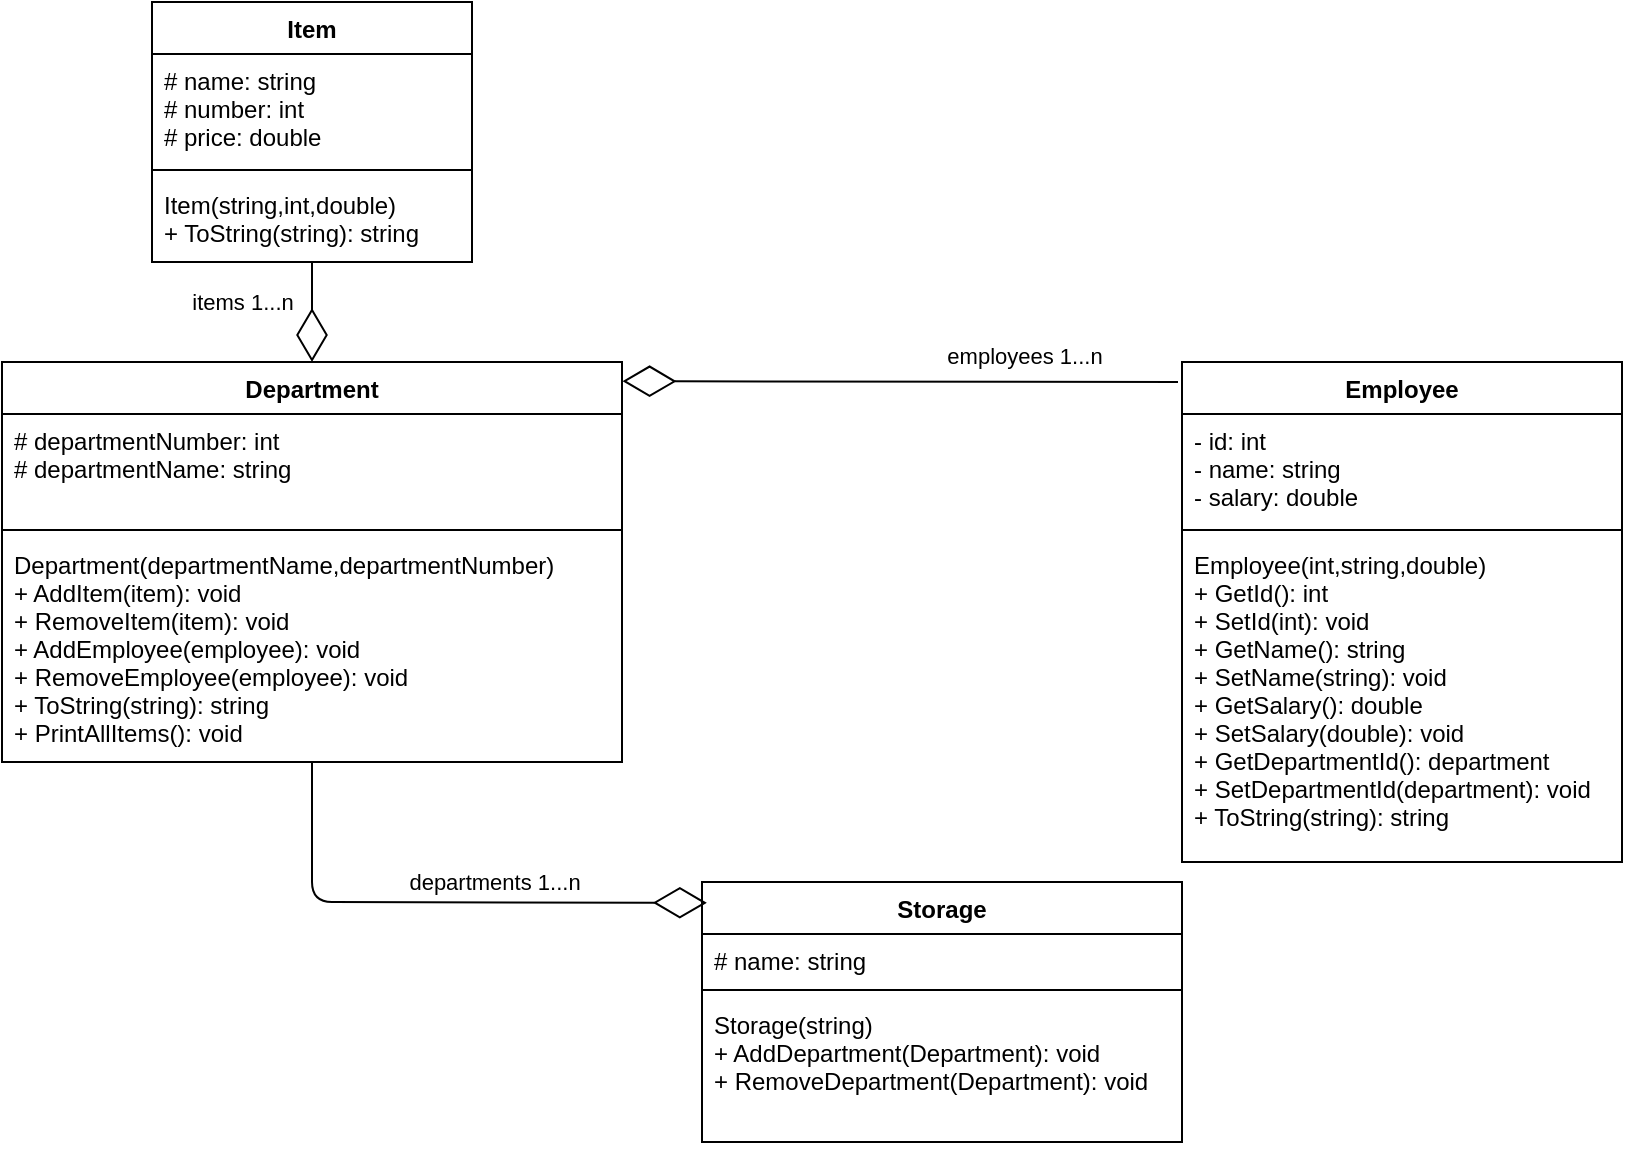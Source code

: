 <mxfile version="14.5.1" type="device"><diagram id="biianBcGLCcCnKmBPVWD" name="Page-1"><mxGraphModel dx="1443" dy="347" grid="1" gridSize="10" guides="1" tooltips="1" connect="1" arrows="1" fold="1" page="1" pageScale="1" pageWidth="850" pageHeight="1100" math="0" shadow="0"><root><mxCell id="0"/><mxCell id="1" parent="0"/><mxCell id="tZEEv6B3M7RhF_R4QdBA-1" value="Item" style="swimlane;fontStyle=1;align=center;verticalAlign=top;childLayout=stackLayout;horizontal=1;startSize=26;horizontalStack=0;resizeParent=1;resizeParentMax=0;resizeLast=0;collapsible=1;marginBottom=0;" vertex="1" parent="1"><mxGeometry x="45" y="50" width="160" height="130" as="geometry"/></mxCell><mxCell id="tZEEv6B3M7RhF_R4QdBA-2" value="# name: string&#10;# number: int&#10;# price: double" style="text;strokeColor=none;fillColor=none;align=left;verticalAlign=top;spacingLeft=4;spacingRight=4;overflow=hidden;rotatable=0;points=[[0,0.5],[1,0.5]];portConstraint=eastwest;" vertex="1" parent="tZEEv6B3M7RhF_R4QdBA-1"><mxGeometry y="26" width="160" height="54" as="geometry"/></mxCell><mxCell id="tZEEv6B3M7RhF_R4QdBA-3" value="" style="line;strokeWidth=1;fillColor=none;align=left;verticalAlign=middle;spacingTop=-1;spacingLeft=3;spacingRight=3;rotatable=0;labelPosition=right;points=[];portConstraint=eastwest;" vertex="1" parent="tZEEv6B3M7RhF_R4QdBA-1"><mxGeometry y="80" width="160" height="8" as="geometry"/></mxCell><mxCell id="tZEEv6B3M7RhF_R4QdBA-4" value="Item(string,int,double)&#10;+ ToString(string): string" style="text;strokeColor=none;fillColor=none;align=left;verticalAlign=top;spacingLeft=4;spacingRight=4;overflow=hidden;rotatable=0;points=[[0,0.5],[1,0.5]];portConstraint=eastwest;" vertex="1" parent="tZEEv6B3M7RhF_R4QdBA-1"><mxGeometry y="88" width="160" height="42" as="geometry"/></mxCell><mxCell id="tZEEv6B3M7RhF_R4QdBA-5" value="Employee" style="swimlane;fontStyle=1;align=center;verticalAlign=top;childLayout=stackLayout;horizontal=1;startSize=26;horizontalStack=0;resizeParent=1;resizeParentMax=0;resizeLast=0;collapsible=1;marginBottom=0;" vertex="1" parent="1"><mxGeometry x="560" y="230" width="220" height="250" as="geometry"/></mxCell><mxCell id="tZEEv6B3M7RhF_R4QdBA-6" value="- id: int&#10;- name: string&#10;- salary: double" style="text;strokeColor=none;fillColor=none;align=left;verticalAlign=top;spacingLeft=4;spacingRight=4;overflow=hidden;rotatable=0;points=[[0,0.5],[1,0.5]];portConstraint=eastwest;" vertex="1" parent="tZEEv6B3M7RhF_R4QdBA-5"><mxGeometry y="26" width="220" height="54" as="geometry"/></mxCell><mxCell id="tZEEv6B3M7RhF_R4QdBA-7" value="" style="line;strokeWidth=1;fillColor=none;align=left;verticalAlign=middle;spacingTop=-1;spacingLeft=3;spacingRight=3;rotatable=0;labelPosition=right;points=[];portConstraint=eastwest;" vertex="1" parent="tZEEv6B3M7RhF_R4QdBA-5"><mxGeometry y="80" width="220" height="8" as="geometry"/></mxCell><mxCell id="tZEEv6B3M7RhF_R4QdBA-8" value="Employee(int,string,double)&#10;+ GetId(): int&#10;+ SetId(int): void&#10;+ GetName(): string&#10;+ SetName(string): void&#10;+ GetSalary(): double&#10;+ SetSalary(double): void&#10;+ GetDepartmentId(): department&#10;+ SetDepartmentId(department): void&#10;+ ToString(string): string" style="text;strokeColor=none;fillColor=none;align=left;verticalAlign=top;spacingLeft=4;spacingRight=4;overflow=hidden;rotatable=0;points=[[0,0.5],[1,0.5]];portConstraint=eastwest;" vertex="1" parent="tZEEv6B3M7RhF_R4QdBA-5"><mxGeometry y="88" width="220" height="162" as="geometry"/></mxCell><mxCell id="tZEEv6B3M7RhF_R4QdBA-23" value="" style="endArrow=diamondThin;endFill=0;endSize=24;html=1;strokeWidth=1;entryX=1.001;entryY=0.048;entryDx=0;entryDy=0;entryPerimeter=0;" edge="1" parent="1" target="tZEEv6B3M7RhF_R4QdBA-33"><mxGeometry width="160" relative="1" as="geometry"><mxPoint x="558" y="240" as="sourcePoint"/><mxPoint x="270" y="238" as="targetPoint"/></mxGeometry></mxCell><mxCell id="tZEEv6B3M7RhF_R4QdBA-24" value="employees 1...n" style="edgeLabel;html=1;align=center;verticalAlign=middle;resizable=0;points=[];" vertex="1" connectable="0" parent="tZEEv6B3M7RhF_R4QdBA-23"><mxGeometry x="-0.566" y="1" relative="1" as="geometry"><mxPoint x="-16.86" y="-13.7" as="offset"/></mxGeometry></mxCell><mxCell id="tZEEv6B3M7RhF_R4QdBA-29" value="" style="endArrow=diamondThin;endFill=0;endSize=24;html=1;strokeWidth=1;" edge="1" parent="1" source="tZEEv6B3M7RhF_R4QdBA-4" target="tZEEv6B3M7RhF_R4QdBA-33"><mxGeometry width="160" relative="1" as="geometry"><mxPoint x="568" y="250" as="sourcePoint"/><mxPoint x="220" y="227" as="targetPoint"/></mxGeometry></mxCell><mxCell id="tZEEv6B3M7RhF_R4QdBA-30" value="items 1...n" style="edgeLabel;html=1;align=center;verticalAlign=middle;resizable=0;points=[];" vertex="1" connectable="0" parent="tZEEv6B3M7RhF_R4QdBA-29"><mxGeometry x="-0.566" y="1" relative="1" as="geometry"><mxPoint x="-36.0" y="9.14" as="offset"/></mxGeometry></mxCell><mxCell id="tZEEv6B3M7RhF_R4QdBA-33" value="Department" style="swimlane;fontStyle=1;align=center;verticalAlign=top;childLayout=stackLayout;horizontal=1;startSize=26;horizontalStack=0;resizeParent=1;resizeParentMax=0;resizeLast=0;collapsible=1;marginBottom=0;" vertex="1" parent="1"><mxGeometry x="-30" y="230" width="310" height="200" as="geometry"/></mxCell><mxCell id="tZEEv6B3M7RhF_R4QdBA-34" value="# departmentNumber: int&#10;# departmentName: string" style="text;strokeColor=none;fillColor=none;align=left;verticalAlign=top;spacingLeft=4;spacingRight=4;overflow=hidden;rotatable=0;points=[[0,0.5],[1,0.5]];portConstraint=eastwest;" vertex="1" parent="tZEEv6B3M7RhF_R4QdBA-33"><mxGeometry y="26" width="310" height="54" as="geometry"/></mxCell><mxCell id="tZEEv6B3M7RhF_R4QdBA-35" value="" style="line;strokeWidth=1;fillColor=none;align=left;verticalAlign=middle;spacingTop=-1;spacingLeft=3;spacingRight=3;rotatable=0;labelPosition=right;points=[];portConstraint=eastwest;" vertex="1" parent="tZEEv6B3M7RhF_R4QdBA-33"><mxGeometry y="80" width="310" height="8" as="geometry"/></mxCell><mxCell id="tZEEv6B3M7RhF_R4QdBA-36" value="Department(departmentName,departmentNumber)&#10;+ AddItem(item): void&#10;+ RemoveItem(item): void&#10;+ AddEmployee(employee): void&#10;+ RemoveEmployee(employee): void&#10;+ ToString(string): string&#10;+ PrintAllItems(): void" style="text;strokeColor=none;fillColor=none;align=left;verticalAlign=top;spacingLeft=4;spacingRight=4;overflow=hidden;rotatable=0;points=[[0,0.5],[1,0.5]];portConstraint=eastwest;" vertex="1" parent="tZEEv6B3M7RhF_R4QdBA-33"><mxGeometry y="88" width="310" height="112" as="geometry"/></mxCell><mxCell id="tZEEv6B3M7RhF_R4QdBA-38" value="Storage" style="swimlane;fontStyle=1;align=center;verticalAlign=top;childLayout=stackLayout;horizontal=1;startSize=26;horizontalStack=0;resizeParent=1;resizeParentMax=0;resizeLast=0;collapsible=1;marginBottom=0;" vertex="1" parent="1"><mxGeometry x="320" y="490" width="240" height="130" as="geometry"/></mxCell><mxCell id="tZEEv6B3M7RhF_R4QdBA-39" value="# name: string" style="text;strokeColor=none;fillColor=none;align=left;verticalAlign=top;spacingLeft=4;spacingRight=4;overflow=hidden;rotatable=0;points=[[0,0.5],[1,0.5]];portConstraint=eastwest;" vertex="1" parent="tZEEv6B3M7RhF_R4QdBA-38"><mxGeometry y="26" width="240" height="24" as="geometry"/></mxCell><mxCell id="tZEEv6B3M7RhF_R4QdBA-40" value="" style="line;strokeWidth=1;fillColor=none;align=left;verticalAlign=middle;spacingTop=-1;spacingLeft=3;spacingRight=3;rotatable=0;labelPosition=right;points=[];portConstraint=eastwest;" vertex="1" parent="tZEEv6B3M7RhF_R4QdBA-38"><mxGeometry y="50" width="240" height="8" as="geometry"/></mxCell><mxCell id="tZEEv6B3M7RhF_R4QdBA-41" value="Storage(string)&#10;+ AddDepartment(Department): void&#10;+ RemoveDepartment(Department): void" style="text;strokeColor=none;fillColor=none;align=left;verticalAlign=top;spacingLeft=4;spacingRight=4;overflow=hidden;rotatable=0;points=[[0,0.5],[1,0.5]];portConstraint=eastwest;" vertex="1" parent="tZEEv6B3M7RhF_R4QdBA-38"><mxGeometry y="58" width="240" height="72" as="geometry"/></mxCell><mxCell id="tZEEv6B3M7RhF_R4QdBA-42" value="" style="endArrow=diamondThin;endFill=0;endSize=24;html=1;strokeWidth=1;entryX=0.01;entryY=0.08;entryDx=0;entryDy=0;entryPerimeter=0;" edge="1" parent="1" source="tZEEv6B3M7RhF_R4QdBA-36" target="tZEEv6B3M7RhF_R4QdBA-38"><mxGeometry width="160" relative="1" as="geometry"><mxPoint x="300" y="600.4" as="sourcePoint"/><mxPoint x="400" y="510" as="targetPoint"/><Array as="points"><mxPoint x="125" y="500"/></Array></mxGeometry></mxCell><mxCell id="tZEEv6B3M7RhF_R4QdBA-43" value="departments 1...n" style="edgeLabel;html=1;align=center;verticalAlign=middle;resizable=0;points=[];" vertex="1" connectable="0" parent="tZEEv6B3M7RhF_R4QdBA-42"><mxGeometry x="-0.566" y="1" relative="1" as="geometry"><mxPoint x="90" y="1.43" as="offset"/></mxGeometry></mxCell></root></mxGraphModel></diagram></mxfile>